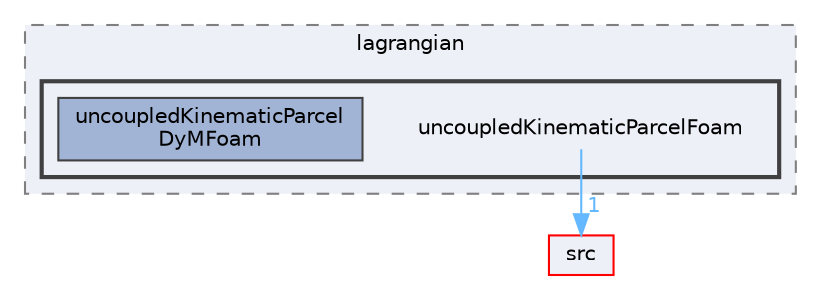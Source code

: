 digraph "applications/solvers/lagrangian/uncoupledKinematicParcelFoam"
{
 // LATEX_PDF_SIZE
  bgcolor="transparent";
  edge [fontname=Helvetica,fontsize=10,labelfontname=Helvetica,labelfontsize=10];
  node [fontname=Helvetica,fontsize=10,shape=box,height=0.2,width=0.4];
  compound=true
  subgraph clusterdir_9e1aaabb0e6f6026c8abb09c4d63ec18 {
    graph [ bgcolor="#edf0f7", pencolor="grey50", label="lagrangian", fontname=Helvetica,fontsize=10 style="filled,dashed", URL="dir_9e1aaabb0e6f6026c8abb09c4d63ec18.html",tooltip=""]
  subgraph clusterdir_b1e29da3ebcb3cec4240e7e3b0e1a4f0 {
    graph [ bgcolor="#edf0f7", pencolor="grey25", label="", fontname=Helvetica,fontsize=10 style="filled,bold", URL="dir_b1e29da3ebcb3cec4240e7e3b0e1a4f0.html",tooltip=""]
    dir_b1e29da3ebcb3cec4240e7e3b0e1a4f0 [shape=plaintext, label="uncoupledKinematicParcelFoam"];
  dir_85b21cfd94cb761586c595aec8c97b7b [label="uncoupledKinematicParcel\lDyMFoam", fillcolor="#a2b4d6", color="grey25", style="filled", URL="dir_85b21cfd94cb761586c595aec8c97b7b.html",tooltip=""];
  }
  }
  dir_68267d1309a1af8e8297ef4c3efbcdba [label="src", fillcolor="#edf0f7", color="red", style="filled", URL="dir_68267d1309a1af8e8297ef4c3efbcdba.html",tooltip=""];
  dir_b1e29da3ebcb3cec4240e7e3b0e1a4f0->dir_68267d1309a1af8e8297ef4c3efbcdba [headlabel="1", labeldistance=1.5 headhref="dir_004194_003729.html" href="dir_004194_003729.html" color="steelblue1" fontcolor="steelblue1"];
}
